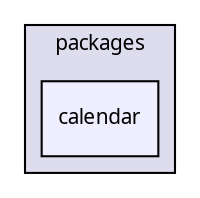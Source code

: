 digraph "packages/gui/packages/calendar/" {
  compound=true
  node [ fontsize="10", fontname="FreeSans.ttf"];
  edge [ labelfontsize="10", labelfontname="FreeSans.ttf"];
  subgraph clusterdir_22da140b0ceba9af8df63b75c08d8cba {
    graph [ bgcolor="#ddddee", pencolor="black", label="packages" fontname="FreeSans.ttf", fontsize="10", URL="dir_22da140b0ceba9af8df63b75c08d8cba.html"]
  dir_6f38c4bae2411d174002a948d7ae0d1f [shape=box, label="calendar", style="filled", fillcolor="#eeeeff", pencolor="black", URL="dir_6f38c4bae2411d174002a948d7ae0d1f.html"];
  }
}
